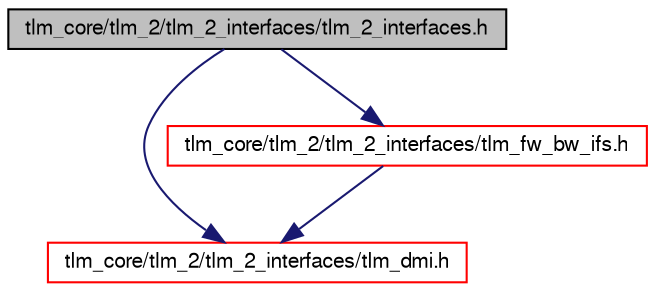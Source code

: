 digraph G
{
  edge [fontname="FreeSans",fontsize="10",labelfontname="FreeSans",labelfontsize="10"];
  node [fontname="FreeSans",fontsize="10",shape=record];
  Node1 [label="tlm_core/tlm_2/tlm_2_interfaces/tlm_2_interfaces.h",height=0.2,width=0.4,color="black", fillcolor="grey75", style="filled" fontcolor="black"];
  Node1 -> Node2 [color="midnightblue",fontsize="10",style="solid",fontname="FreeSans"];
  Node2 [label="tlm_core/tlm_2/tlm_2_interfaces/tlm_dmi.h",height=0.2,width=0.4,color="red", fillcolor="white", style="filled",URL="$a00145.html"];
  Node1 -> Node3 [color="midnightblue",fontsize="10",style="solid",fontname="FreeSans"];
  Node3 [label="tlm_core/tlm_2/tlm_2_interfaces/tlm_fw_bw_ifs.h",height=0.2,width=0.4,color="red", fillcolor="white", style="filled",URL="$a00146.html"];
  Node3 -> Node2 [color="midnightblue",fontsize="10",style="solid",fontname="FreeSans"];
}
